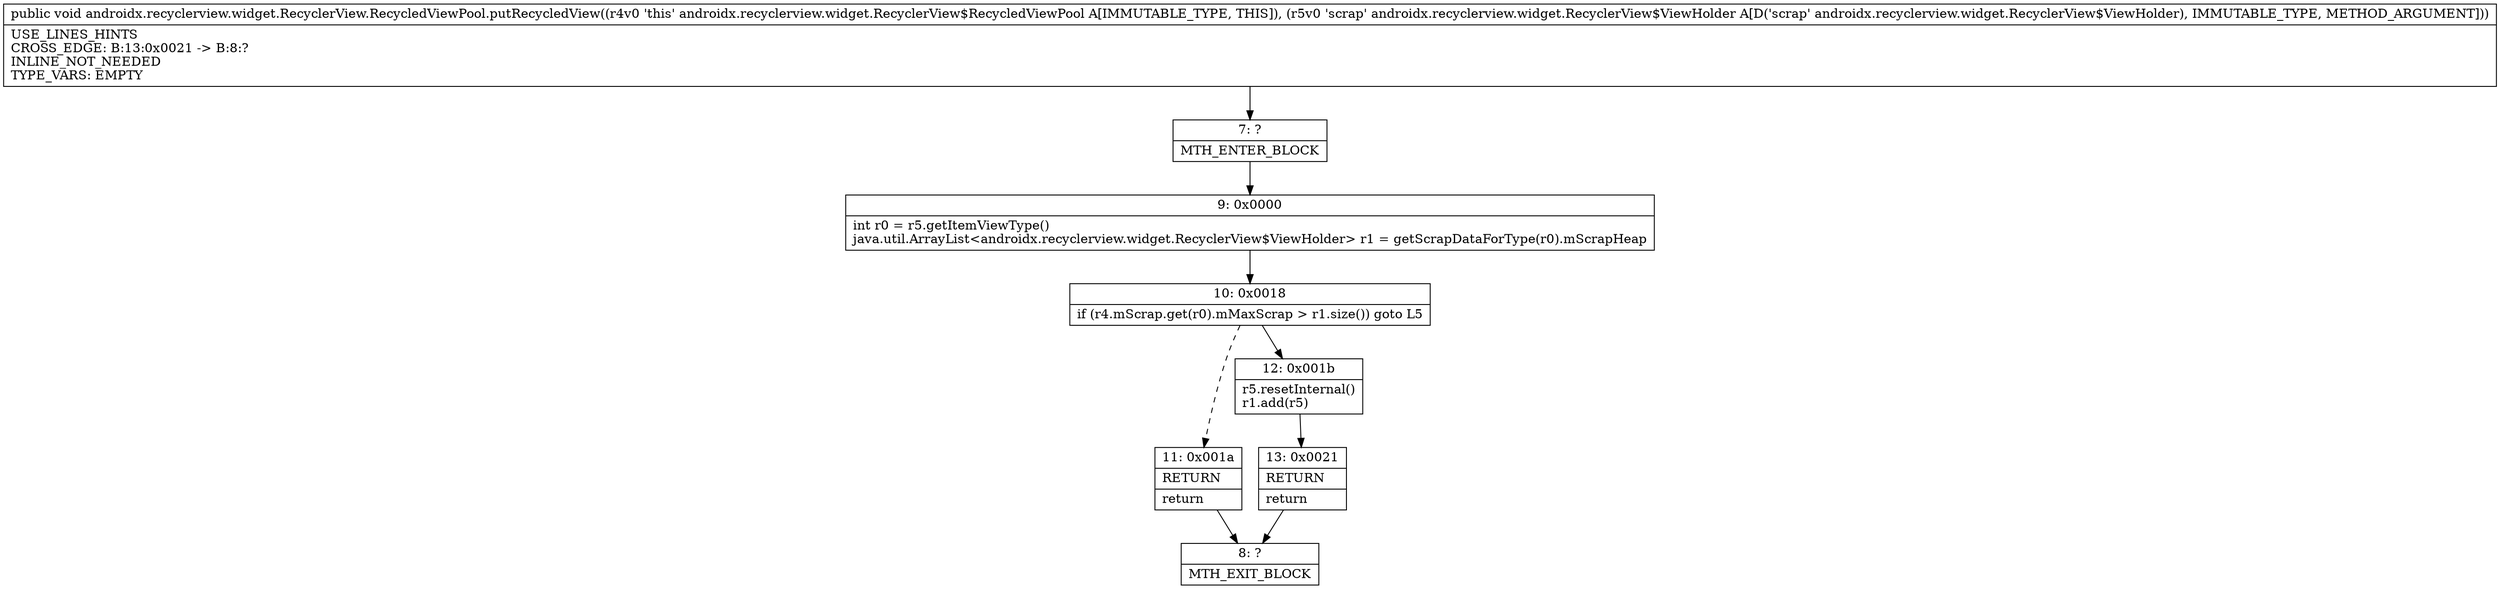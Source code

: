 digraph "CFG forandroidx.recyclerview.widget.RecyclerView.RecycledViewPool.putRecycledView(Landroidx\/recyclerview\/widget\/RecyclerView$ViewHolder;)V" {
Node_7 [shape=record,label="{7\:\ ?|MTH_ENTER_BLOCK\l}"];
Node_9 [shape=record,label="{9\:\ 0x0000|int r0 = r5.getItemViewType()\ljava.util.ArrayList\<androidx.recyclerview.widget.RecyclerView$ViewHolder\> r1 = getScrapDataForType(r0).mScrapHeap\l}"];
Node_10 [shape=record,label="{10\:\ 0x0018|if (r4.mScrap.get(r0).mMaxScrap \> r1.size()) goto L5\l}"];
Node_11 [shape=record,label="{11\:\ 0x001a|RETURN\l|return\l}"];
Node_8 [shape=record,label="{8\:\ ?|MTH_EXIT_BLOCK\l}"];
Node_12 [shape=record,label="{12\:\ 0x001b|r5.resetInternal()\lr1.add(r5)\l}"];
Node_13 [shape=record,label="{13\:\ 0x0021|RETURN\l|return\l}"];
MethodNode[shape=record,label="{public void androidx.recyclerview.widget.RecyclerView.RecycledViewPool.putRecycledView((r4v0 'this' androidx.recyclerview.widget.RecyclerView$RecycledViewPool A[IMMUTABLE_TYPE, THIS]), (r5v0 'scrap' androidx.recyclerview.widget.RecyclerView$ViewHolder A[D('scrap' androidx.recyclerview.widget.RecyclerView$ViewHolder), IMMUTABLE_TYPE, METHOD_ARGUMENT]))  | USE_LINES_HINTS\lCROSS_EDGE: B:13:0x0021 \-\> B:8:?\lINLINE_NOT_NEEDED\lTYPE_VARS: EMPTY\l}"];
MethodNode -> Node_7;Node_7 -> Node_9;
Node_9 -> Node_10;
Node_10 -> Node_11[style=dashed];
Node_10 -> Node_12;
Node_11 -> Node_8;
Node_12 -> Node_13;
Node_13 -> Node_8;
}


